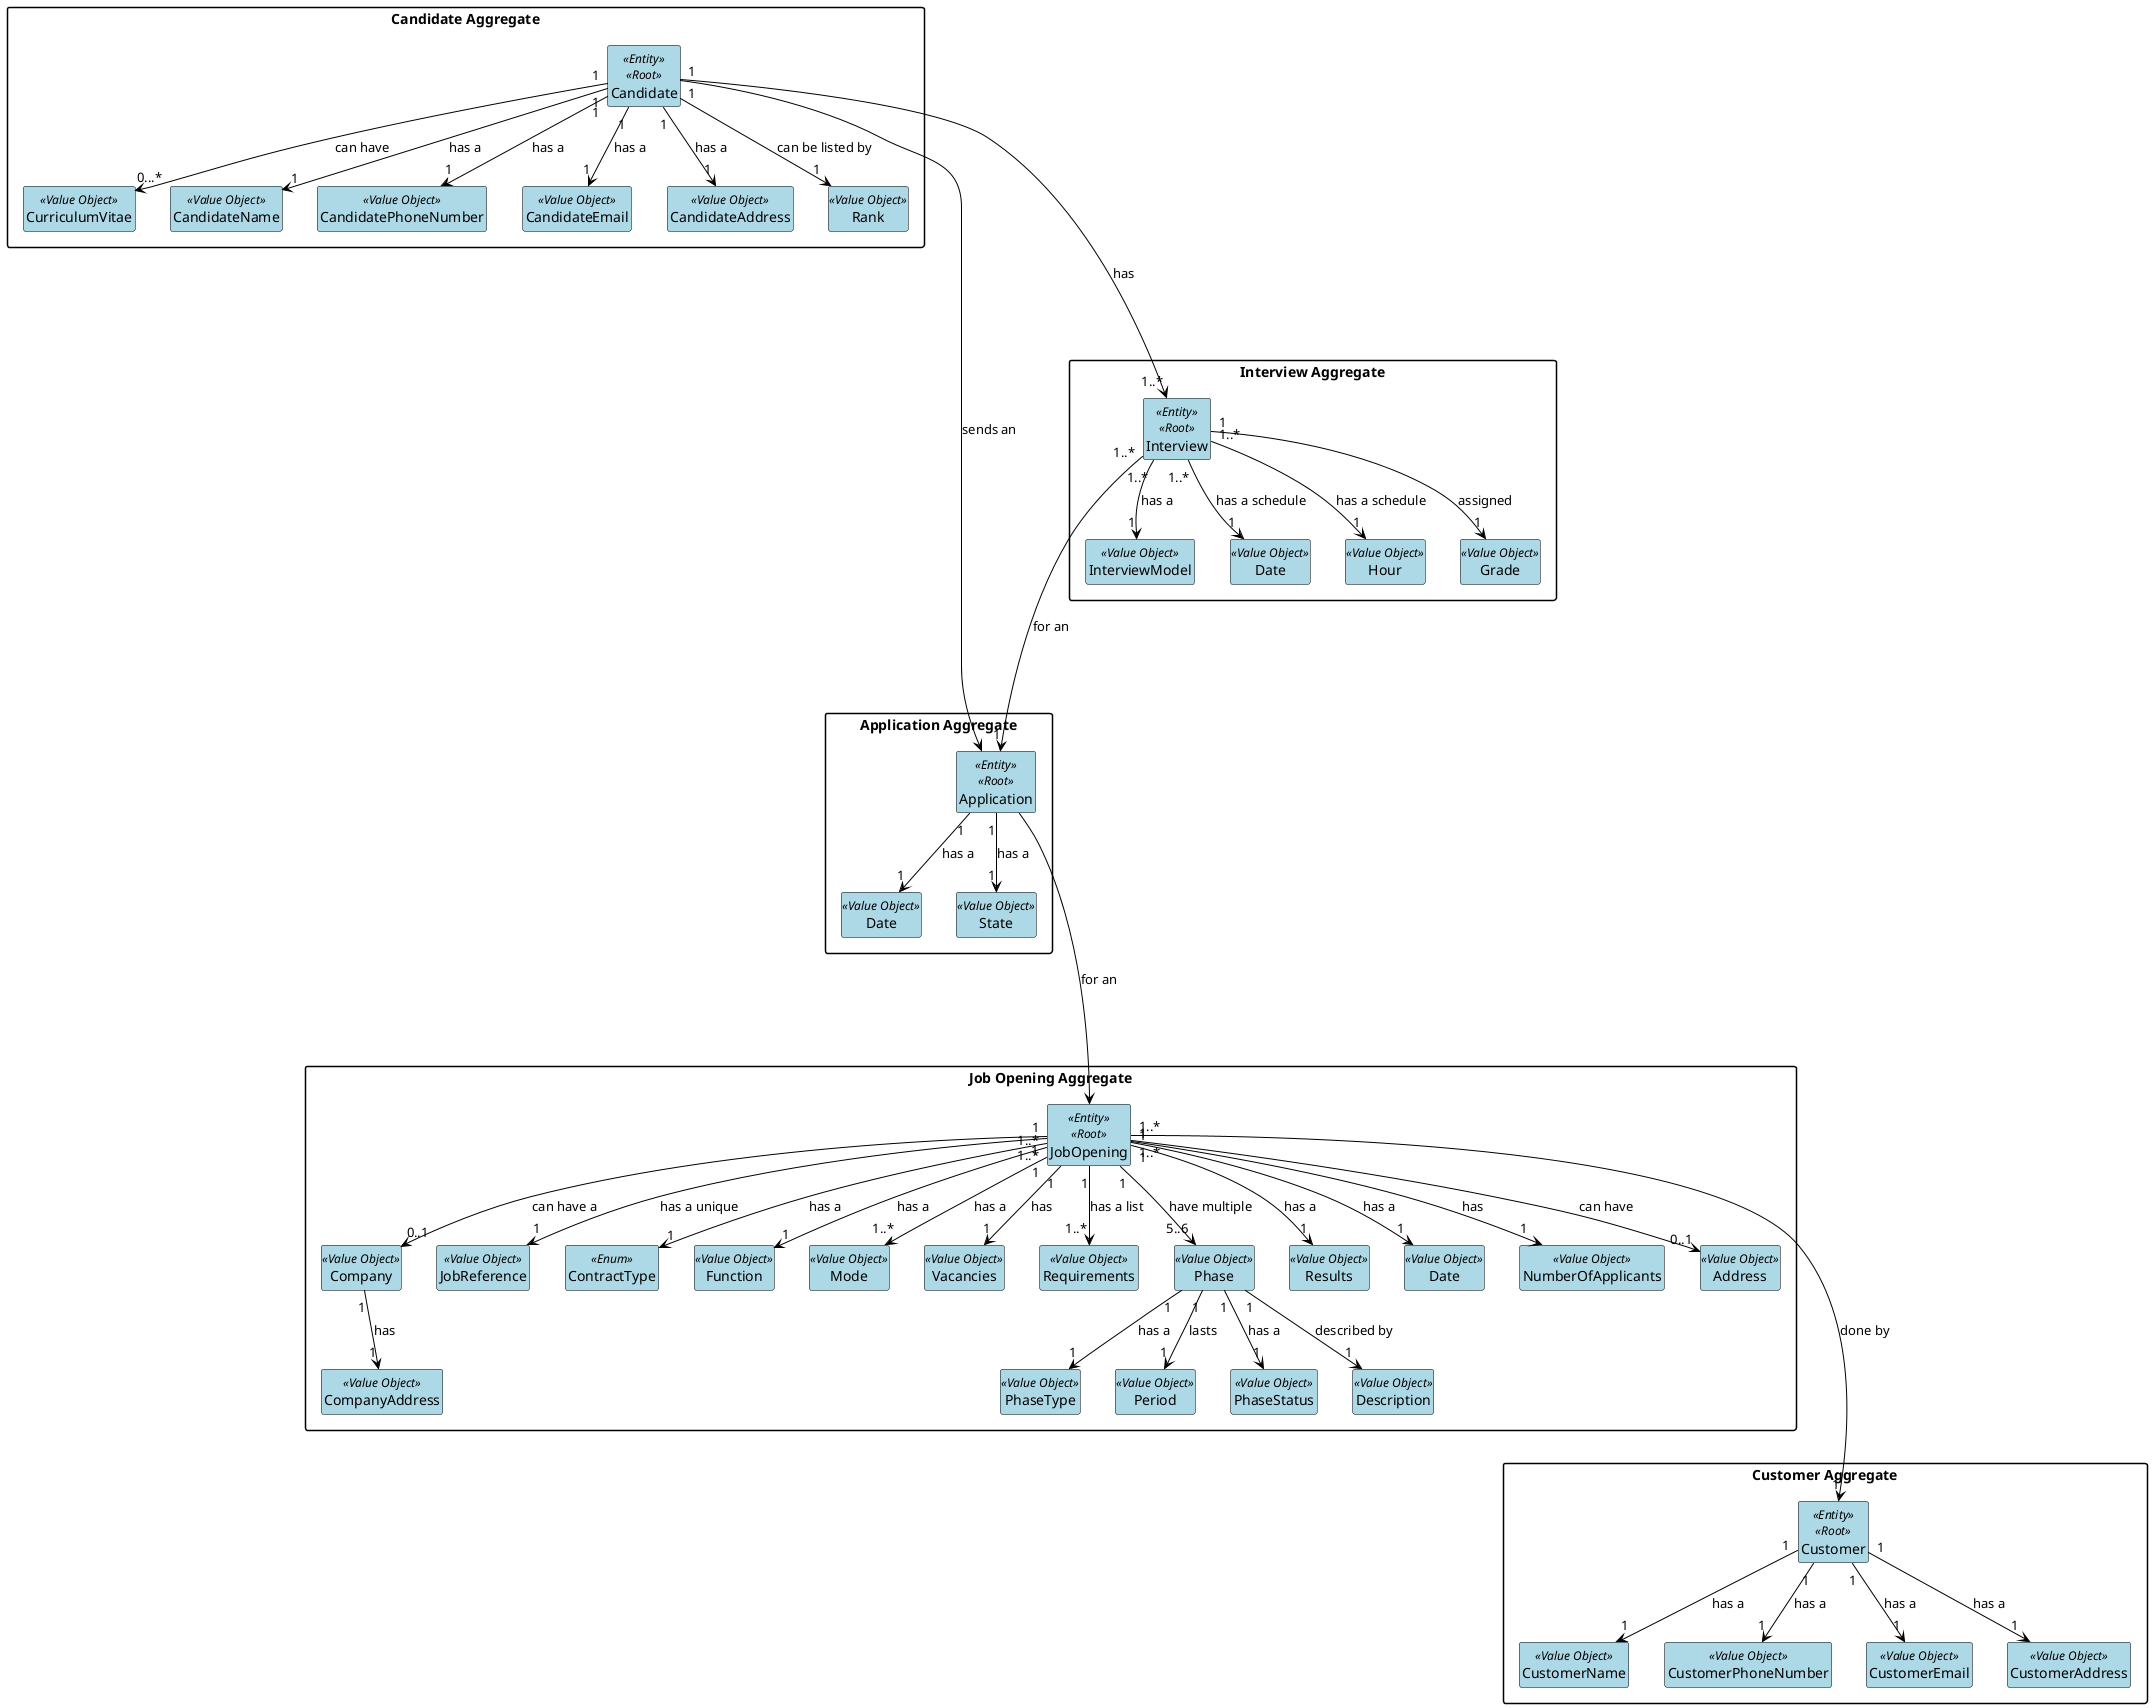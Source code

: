 @startuml
hide methods
hide circle
hide attributes

'skinparam linetype ortho
'skinparam linetype polyline
skinparam packageStyle rect

skinparam class {
    BackgroundColor LightBlue
    ArrowColor Black
    BorderColor Black
    FontColor Black
    FontSize 14
}

skinparam relationship {
    ArrowColor Black
    ArrowFontColor Black
    ArrowFontSize 14
}












package "Candidate Aggregate" {
class Candidate <<Entity>> <<Root>>

class CurriculumVitae <<Value Object>>
class CandidateName <<Value Object>>
class CandidatePhoneNumber <<Value Object>>
class CandidateEmail <<Value Object>>
class CandidateAddress <<Value Object>>
class Rank <<Value Object>>


Candidate "1" --> "0...*" CurriculumVitae : can have
Candidate "1"--> "1" CandidateName : has a
Candidate "1" --> "1" CandidatePhoneNumber : has a
Candidate "1" --> "1" CandidateEmail : has a
Candidate "1" --> "1" CandidateAddress : has a
Candidate "1" --> "1" Rank : can be listed by

}


package "Customer Aggregate" {
class Customer <<Entity>> <<Root>>

class CustomerName <<Value Object>>
class CustomerPhoneNumber <<Value Object>>
class CustomerEmail <<Value Object>>
class CustomerAddress <<Value Object>>


Customer "1"--> "1" CustomerName : has a
Customer "1" --> "1" CustomerPhoneNumber : has a
Customer "1" --> "1" CustomerEmail : has a
Customer "1" --> "1" CustomerAddress : has a

}


package "Application Aggregate" {
class Application <<Entity>> <<Root>>

class Date <<Value Object>>
class State <<Value Object>>

Application "1" --> "1" Date : has a
Application "1" -->"1" State : has a
}


package "Job Opening Aggregate" {
class JobOpening <<Entity>> <<Root>>

class Company <<Value Object>>
class CompanyAddress <<Value Object>>
class JobReference <<Value Object>>
class ContractType <<Enum>>
class Function <<Value Object>>
class Mode <<Value Object>>
class Vacancies <<Value Object>>
class Requirements <<Value Object>>
class Phase <<Value Object>>
class PhaseType <<Value Object>>
class Period <<Value Object>>
class PhaseStatus <<Value Object>>
class Description <<Value Object>>
class Results <<Value Object>>
class Date <<Value Object>>
class NumberOfApplicants <<Value Object>>
class Address <<Value Object>>

JobOpening "1" --> "0..1" Company : can have a
Company "1" --> "1" CompanyAddress : has
JobOpening "1" --> "1" JobReference : has a unique
JobOpening "1..*" --> "1" ContractType : has a
JobOpening "1..*" --> "1" Function : has a
JobOpening "1" --> "1..*" Mode : has a
JobOpening "1" --> "1" Vacancies : has
JobOpening "1" --> "1..*" Requirements : has a list
JobOpening "1" --> "5..6" Phase : have multiple
Phase "1" --> "1" PhaseStatus : has a
Phase "1" --> "1" PhaseType : has a
Phase "1" --> "1" Description : described by
Phase "1" --> "1" Period : lasts
JobOpening "1" --> "1" Results : has a
JobOpening "1" --> "1" Date : has a
JobOpening "1" --> "1" NumberOfApplicants : has
JobOpening "1..*" --> "0..1" Address : can have

}

package "Interview Aggregate" {
class Interview <<Entity>> <<Root>>


class InterviewModel <<Value Object>>
class Date <<Value Object>>
class Hour <<Value Object>>
class Grade <<Value Object>>


Interview "1..*" --> "1" Date : has a schedule
Interview "1..*" --> "1" InterviewModel : has a
Interview "1..*" --> "1" Hour : has a schedule
Interview "1" --> "1" Grade : assigned

}


JobOpening "1..*" ---down-> "1"Customer :done by
Candidate "1" ---down-> "1..*" Interview : has
Interview "1..*" ---down-> "1" Application : for an
Application ---down-> JobOpening : for an
Candidate -down----> Application : sends an


@enduml